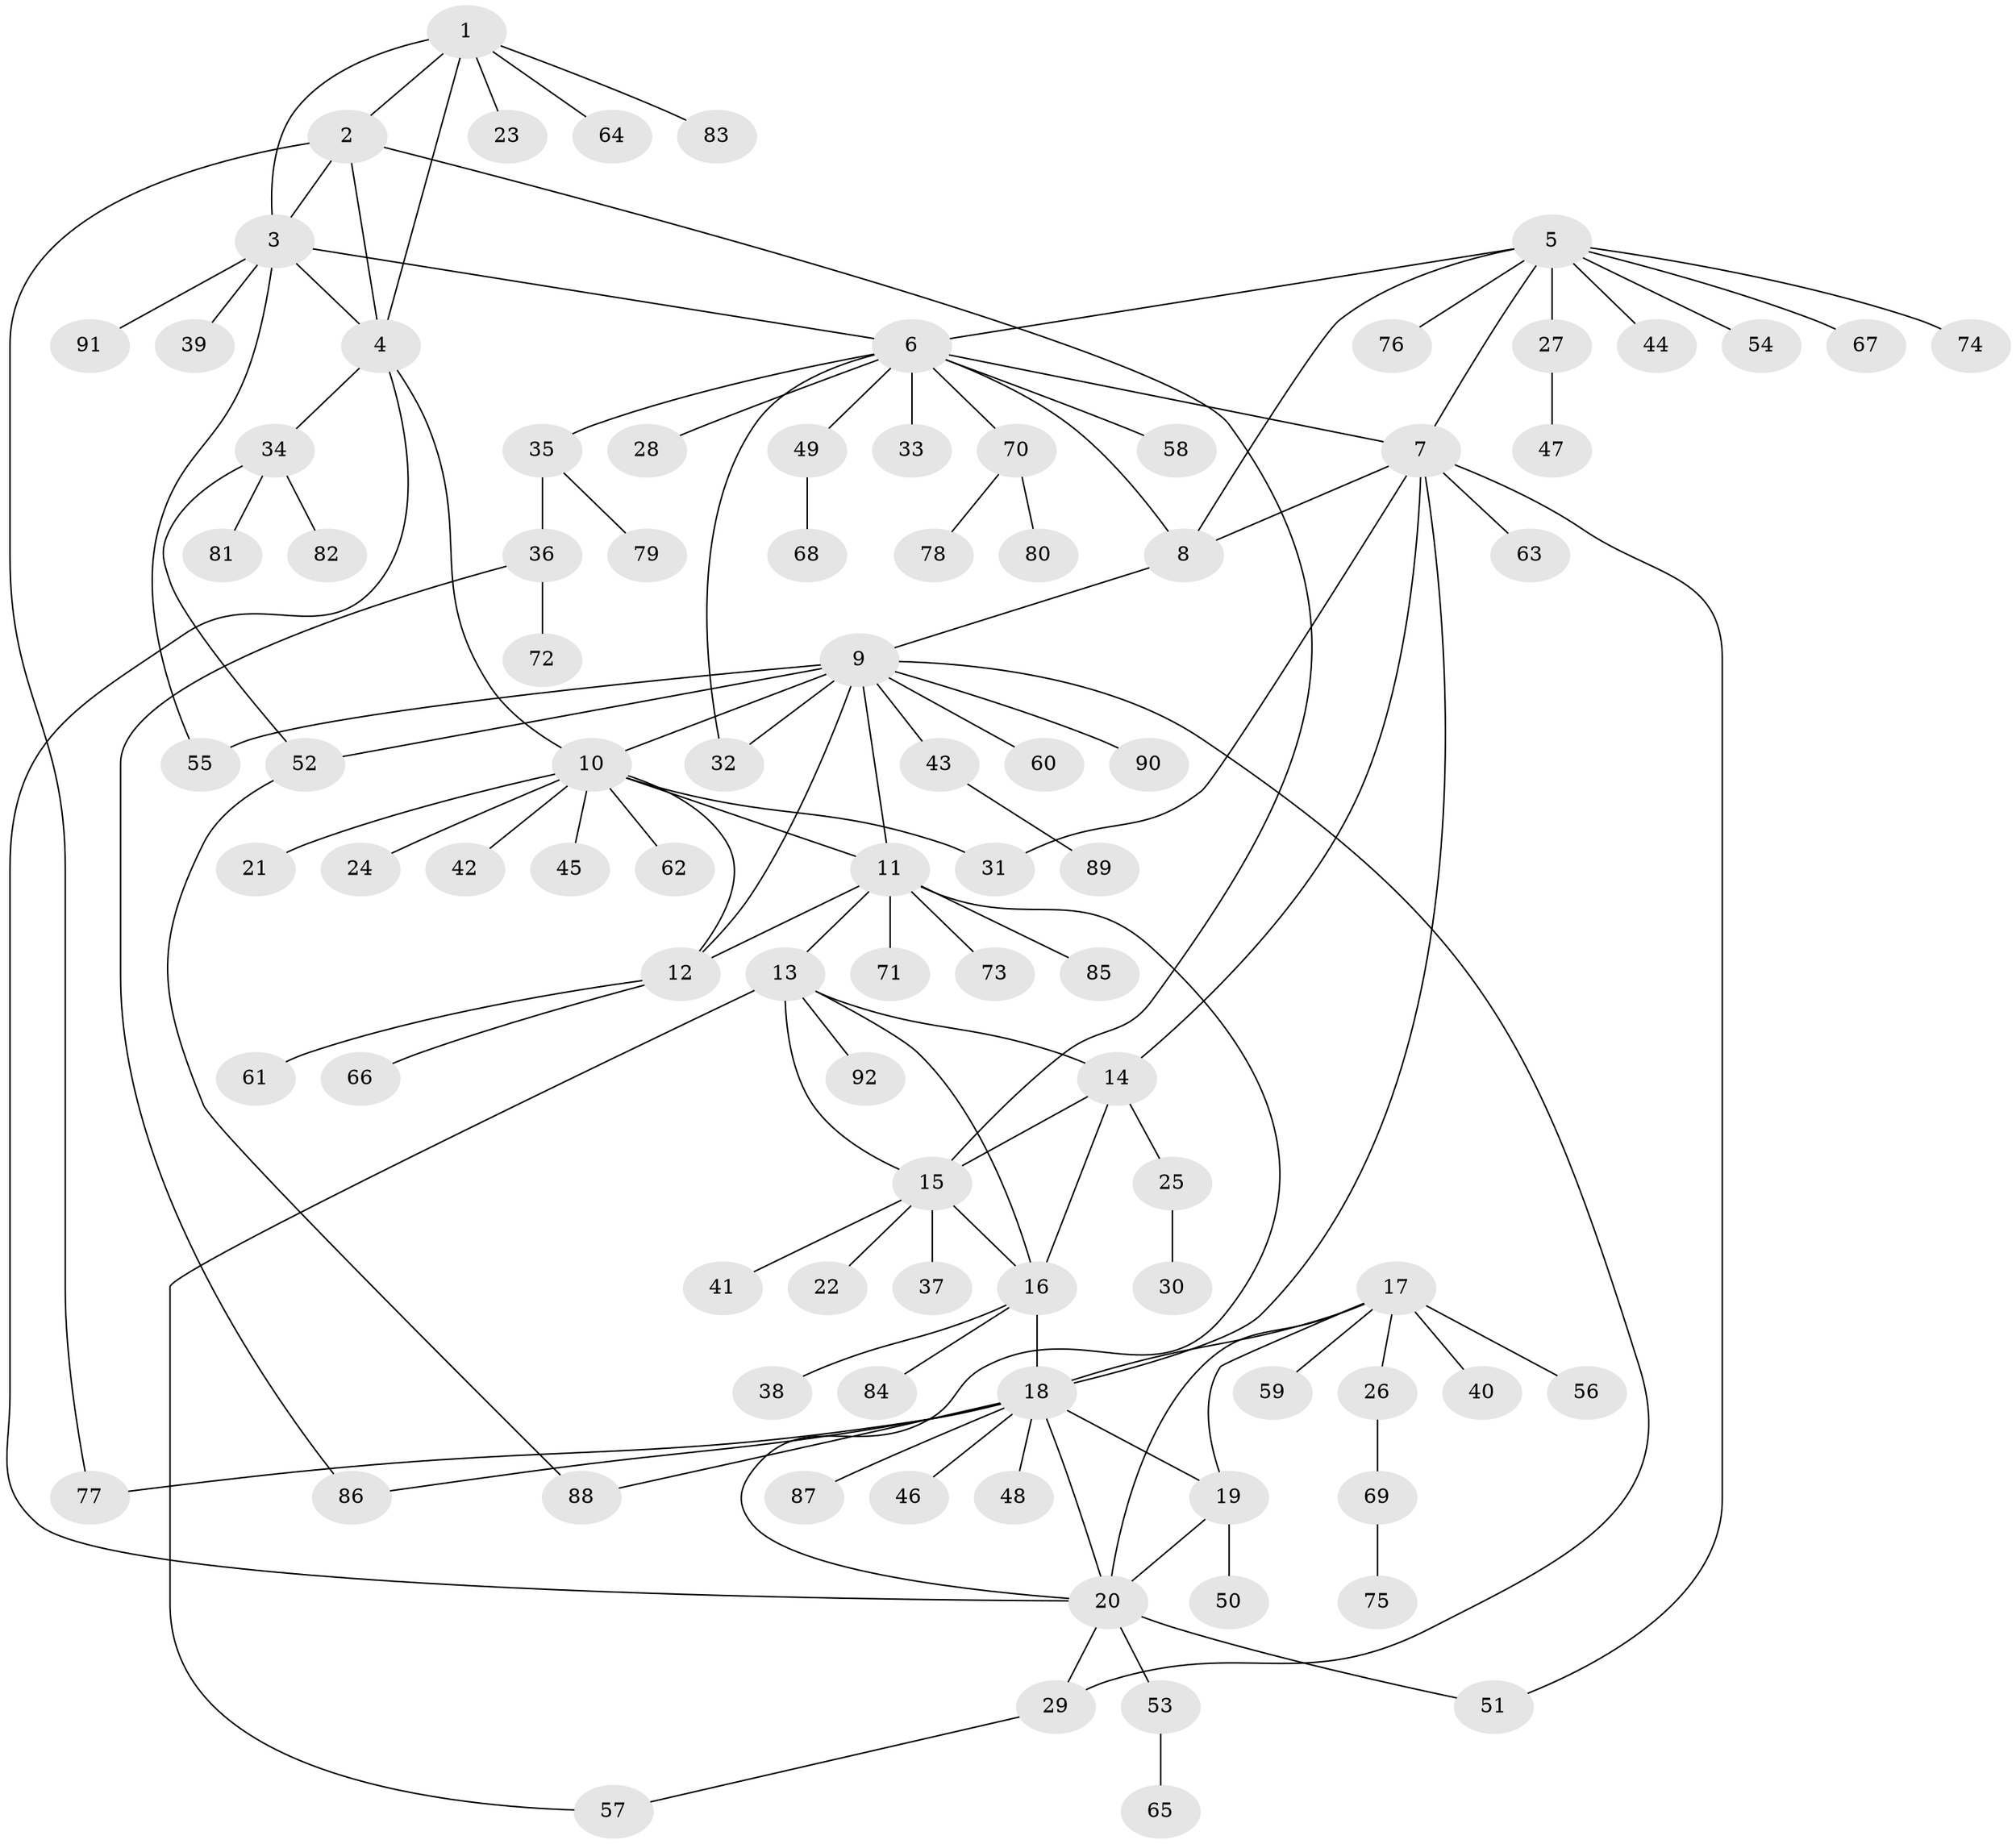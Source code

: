// coarse degree distribution, {6: 0.07692307692307693, 11: 0.015384615384615385, 1: 0.5230769230769231, 5: 0.07692307692307693, 2: 0.13846153846153847, 4: 0.015384615384615385, 10: 0.03076923076923077, 3: 0.06153846153846154, 8: 0.03076923076923077, 7: 0.015384615384615385, 9: 0.015384615384615385}
// Generated by graph-tools (version 1.1) at 2025/37/03/04/25 23:37:35]
// undirected, 92 vertices, 122 edges
graph export_dot {
  node [color=gray90,style=filled];
  1;
  2;
  3;
  4;
  5;
  6;
  7;
  8;
  9;
  10;
  11;
  12;
  13;
  14;
  15;
  16;
  17;
  18;
  19;
  20;
  21;
  22;
  23;
  24;
  25;
  26;
  27;
  28;
  29;
  30;
  31;
  32;
  33;
  34;
  35;
  36;
  37;
  38;
  39;
  40;
  41;
  42;
  43;
  44;
  45;
  46;
  47;
  48;
  49;
  50;
  51;
  52;
  53;
  54;
  55;
  56;
  57;
  58;
  59;
  60;
  61;
  62;
  63;
  64;
  65;
  66;
  67;
  68;
  69;
  70;
  71;
  72;
  73;
  74;
  75;
  76;
  77;
  78;
  79;
  80;
  81;
  82;
  83;
  84;
  85;
  86;
  87;
  88;
  89;
  90;
  91;
  92;
  1 -- 2;
  1 -- 3;
  1 -- 4;
  1 -- 23;
  1 -- 64;
  1 -- 83;
  2 -- 3;
  2 -- 4;
  2 -- 15;
  2 -- 77;
  3 -- 4;
  3 -- 6;
  3 -- 39;
  3 -- 55;
  3 -- 91;
  4 -- 10;
  4 -- 20;
  4 -- 34;
  5 -- 6;
  5 -- 7;
  5 -- 8;
  5 -- 27;
  5 -- 44;
  5 -- 54;
  5 -- 67;
  5 -- 74;
  5 -- 76;
  6 -- 7;
  6 -- 8;
  6 -- 28;
  6 -- 32;
  6 -- 33;
  6 -- 35;
  6 -- 49;
  6 -- 58;
  6 -- 70;
  7 -- 8;
  7 -- 14;
  7 -- 18;
  7 -- 31;
  7 -- 51;
  7 -- 63;
  8 -- 9;
  9 -- 10;
  9 -- 11;
  9 -- 12;
  9 -- 29;
  9 -- 32;
  9 -- 43;
  9 -- 52;
  9 -- 55;
  9 -- 60;
  9 -- 90;
  10 -- 11;
  10 -- 12;
  10 -- 21;
  10 -- 24;
  10 -- 31;
  10 -- 42;
  10 -- 45;
  10 -- 62;
  11 -- 12;
  11 -- 13;
  11 -- 20;
  11 -- 71;
  11 -- 73;
  11 -- 85;
  12 -- 61;
  12 -- 66;
  13 -- 14;
  13 -- 15;
  13 -- 16;
  13 -- 57;
  13 -- 92;
  14 -- 15;
  14 -- 16;
  14 -- 25;
  15 -- 16;
  15 -- 22;
  15 -- 37;
  15 -- 41;
  16 -- 18;
  16 -- 38;
  16 -- 84;
  17 -- 18;
  17 -- 19;
  17 -- 20;
  17 -- 26;
  17 -- 40;
  17 -- 56;
  17 -- 59;
  18 -- 19;
  18 -- 20;
  18 -- 46;
  18 -- 48;
  18 -- 77;
  18 -- 86;
  18 -- 87;
  18 -- 88;
  19 -- 20;
  19 -- 50;
  20 -- 29;
  20 -- 51;
  20 -- 53;
  25 -- 30;
  26 -- 69;
  27 -- 47;
  29 -- 57;
  34 -- 52;
  34 -- 81;
  34 -- 82;
  35 -- 36;
  35 -- 79;
  36 -- 72;
  36 -- 86;
  43 -- 89;
  49 -- 68;
  52 -- 88;
  53 -- 65;
  69 -- 75;
  70 -- 78;
  70 -- 80;
}

